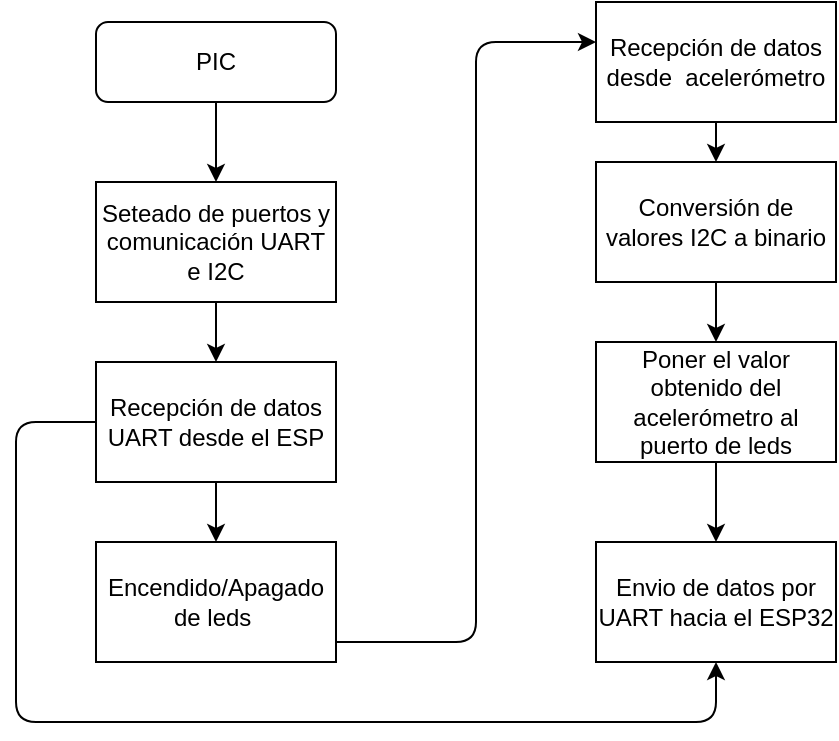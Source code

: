 <mxfile version="14.4.7" type="device"><diagram id="C5RBs43oDa-KdzZeNtuy" name="Page-1"><mxGraphModel dx="1304" dy="464" grid="1" gridSize="10" guides="1" tooltips="1" connect="1" arrows="1" fold="1" page="1" pageScale="1" pageWidth="827" pageHeight="1169" math="0" shadow="0"><root><mxCell id="WIyWlLk6GJQsqaUBKTNV-0"/><mxCell id="WIyWlLk6GJQsqaUBKTNV-1" parent="WIyWlLk6GJQsqaUBKTNV-0"/><mxCell id="WIyWlLk6GJQsqaUBKTNV-3" value="PIC" style="rounded=1;whiteSpace=wrap;html=1;fontSize=12;glass=0;strokeWidth=1;shadow=0;" parent="WIyWlLk6GJQsqaUBKTNV-1" vertex="1"><mxGeometry x="160" y="110" width="120" height="40" as="geometry"/></mxCell><mxCell id="snFdd8nJsJf18HNzmr2t-0" value="Seteado de puertos y comunicación UART e I2C" style="rounded=0;whiteSpace=wrap;html=1;" vertex="1" parent="WIyWlLk6GJQsqaUBKTNV-1"><mxGeometry x="160" y="190" width="120" height="60" as="geometry"/></mxCell><mxCell id="snFdd8nJsJf18HNzmr2t-2" value="Recepción de datos UART desde el ESP" style="rounded=0;whiteSpace=wrap;html=1;" vertex="1" parent="WIyWlLk6GJQsqaUBKTNV-1"><mxGeometry x="160" y="280" width="120" height="60" as="geometry"/></mxCell><mxCell id="snFdd8nJsJf18HNzmr2t-5" value="" style="endArrow=classic;html=1;exitX=1;exitY=0.5;exitDx=0;exitDy=0;" edge="1" parent="WIyWlLk6GJQsqaUBKTNV-1"><mxGeometry width="50" height="50" relative="1" as="geometry"><mxPoint x="280.0" y="420" as="sourcePoint"/><mxPoint x="410" y="120" as="targetPoint"/><Array as="points"><mxPoint x="350" y="420"/><mxPoint x="350" y="120"/></Array></mxGeometry></mxCell><mxCell id="snFdd8nJsJf18HNzmr2t-6" value="Recepción de datos desde&amp;nbsp; acelerómetro" style="rounded=0;whiteSpace=wrap;html=1;" vertex="1" parent="WIyWlLk6GJQsqaUBKTNV-1"><mxGeometry x="410" y="100" width="120" height="60" as="geometry"/></mxCell><mxCell id="snFdd8nJsJf18HNzmr2t-8" value="Conversión de valores I2C a binario" style="rounded=0;whiteSpace=wrap;html=1;" vertex="1" parent="WIyWlLk6GJQsqaUBKTNV-1"><mxGeometry x="410" y="180" width="120" height="60" as="geometry"/></mxCell><mxCell id="snFdd8nJsJf18HNzmr2t-9" value="" style="endArrow=classic;html=1;exitX=0.5;exitY=1;exitDx=0;exitDy=0;" edge="1" parent="WIyWlLk6GJQsqaUBKTNV-1" source="snFdd8nJsJf18HNzmr2t-6" target="snFdd8nJsJf18HNzmr2t-8"><mxGeometry width="50" height="50" relative="1" as="geometry"><mxPoint x="390" y="290" as="sourcePoint"/><mxPoint x="440" y="240" as="targetPoint"/></mxGeometry></mxCell><mxCell id="snFdd8nJsJf18HNzmr2t-12" value="" style="endArrow=classic;html=1;exitX=0.5;exitY=1;exitDx=0;exitDy=0;entryX=0.5;entryY=0;entryDx=0;entryDy=0;" edge="1" parent="WIyWlLk6GJQsqaUBKTNV-1" source="WIyWlLk6GJQsqaUBKTNV-3" target="snFdd8nJsJf18HNzmr2t-0"><mxGeometry width="50" height="50" relative="1" as="geometry"><mxPoint x="350" y="300" as="sourcePoint"/><mxPoint x="400" y="250" as="targetPoint"/></mxGeometry></mxCell><mxCell id="snFdd8nJsJf18HNzmr2t-13" value="" style="endArrow=classic;html=1;exitX=0.5;exitY=1;exitDx=0;exitDy=0;entryX=0.5;entryY=0;entryDx=0;entryDy=0;" edge="1" parent="WIyWlLk6GJQsqaUBKTNV-1" source="snFdd8nJsJf18HNzmr2t-0" target="snFdd8nJsJf18HNzmr2t-2"><mxGeometry width="50" height="50" relative="1" as="geometry"><mxPoint x="350" y="300" as="sourcePoint"/><mxPoint x="400" y="250" as="targetPoint"/></mxGeometry></mxCell><mxCell id="snFdd8nJsJf18HNzmr2t-14" value="" style="endArrow=classic;html=1;exitX=0.5;exitY=1;exitDx=0;exitDy=0;entryX=0.5;entryY=0;entryDx=0;entryDy=0;" edge="1" parent="WIyWlLk6GJQsqaUBKTNV-1" source="snFdd8nJsJf18HNzmr2t-2"><mxGeometry width="50" height="50" relative="1" as="geometry"><mxPoint x="350" y="300" as="sourcePoint"/><mxPoint x="220.0" y="370" as="targetPoint"/></mxGeometry></mxCell><mxCell id="snFdd8nJsJf18HNzmr2t-16" value="Encendido/Apagado de leds&amp;nbsp;" style="rounded=0;whiteSpace=wrap;html=1;" vertex="1" parent="WIyWlLk6GJQsqaUBKTNV-1"><mxGeometry x="160" y="370" width="120" height="60" as="geometry"/></mxCell><mxCell id="snFdd8nJsJf18HNzmr2t-18" value="Poner el valor obtenido del acelerómetro al puerto de leds" style="rounded=0;whiteSpace=wrap;html=1;" vertex="1" parent="WIyWlLk6GJQsqaUBKTNV-1"><mxGeometry x="410" y="270" width="120" height="60" as="geometry"/></mxCell><mxCell id="snFdd8nJsJf18HNzmr2t-19" value="Envio de datos por UART hacia el ESP32" style="rounded=0;whiteSpace=wrap;html=1;" vertex="1" parent="WIyWlLk6GJQsqaUBKTNV-1"><mxGeometry x="410" y="370" width="120" height="60" as="geometry"/></mxCell><mxCell id="snFdd8nJsJf18HNzmr2t-20" value="" style="endArrow=classic;html=1;exitX=0.5;exitY=1;exitDx=0;exitDy=0;entryX=0.5;entryY=0;entryDx=0;entryDy=0;" edge="1" parent="WIyWlLk6GJQsqaUBKTNV-1" source="snFdd8nJsJf18HNzmr2t-18" target="snFdd8nJsJf18HNzmr2t-19"><mxGeometry width="50" height="50" relative="1" as="geometry"><mxPoint x="350" y="260" as="sourcePoint"/><mxPoint x="400" y="210" as="targetPoint"/></mxGeometry></mxCell><mxCell id="snFdd8nJsJf18HNzmr2t-21" value="" style="endArrow=classic;html=1;exitX=0.5;exitY=1;exitDx=0;exitDy=0;entryX=0.5;entryY=0;entryDx=0;entryDy=0;" edge="1" parent="WIyWlLk6GJQsqaUBKTNV-1" source="snFdd8nJsJf18HNzmr2t-8" target="snFdd8nJsJf18HNzmr2t-18"><mxGeometry width="50" height="50" relative="1" as="geometry"><mxPoint x="350" y="260" as="sourcePoint"/><mxPoint x="400" y="210" as="targetPoint"/></mxGeometry></mxCell><mxCell id="snFdd8nJsJf18HNzmr2t-22" value="" style="endArrow=classic;html=1;exitX=0;exitY=0.5;exitDx=0;exitDy=0;entryX=0.5;entryY=1;entryDx=0;entryDy=0;" edge="1" parent="WIyWlLk6GJQsqaUBKTNV-1" source="snFdd8nJsJf18HNzmr2t-2" target="snFdd8nJsJf18HNzmr2t-19"><mxGeometry width="50" height="50" relative="1" as="geometry"><mxPoint x="350" y="260" as="sourcePoint"/><mxPoint x="400" y="210" as="targetPoint"/><Array as="points"><mxPoint x="120" y="310"/><mxPoint x="120" y="460"/><mxPoint x="470" y="460"/></Array></mxGeometry></mxCell></root></mxGraphModel></diagram></mxfile>